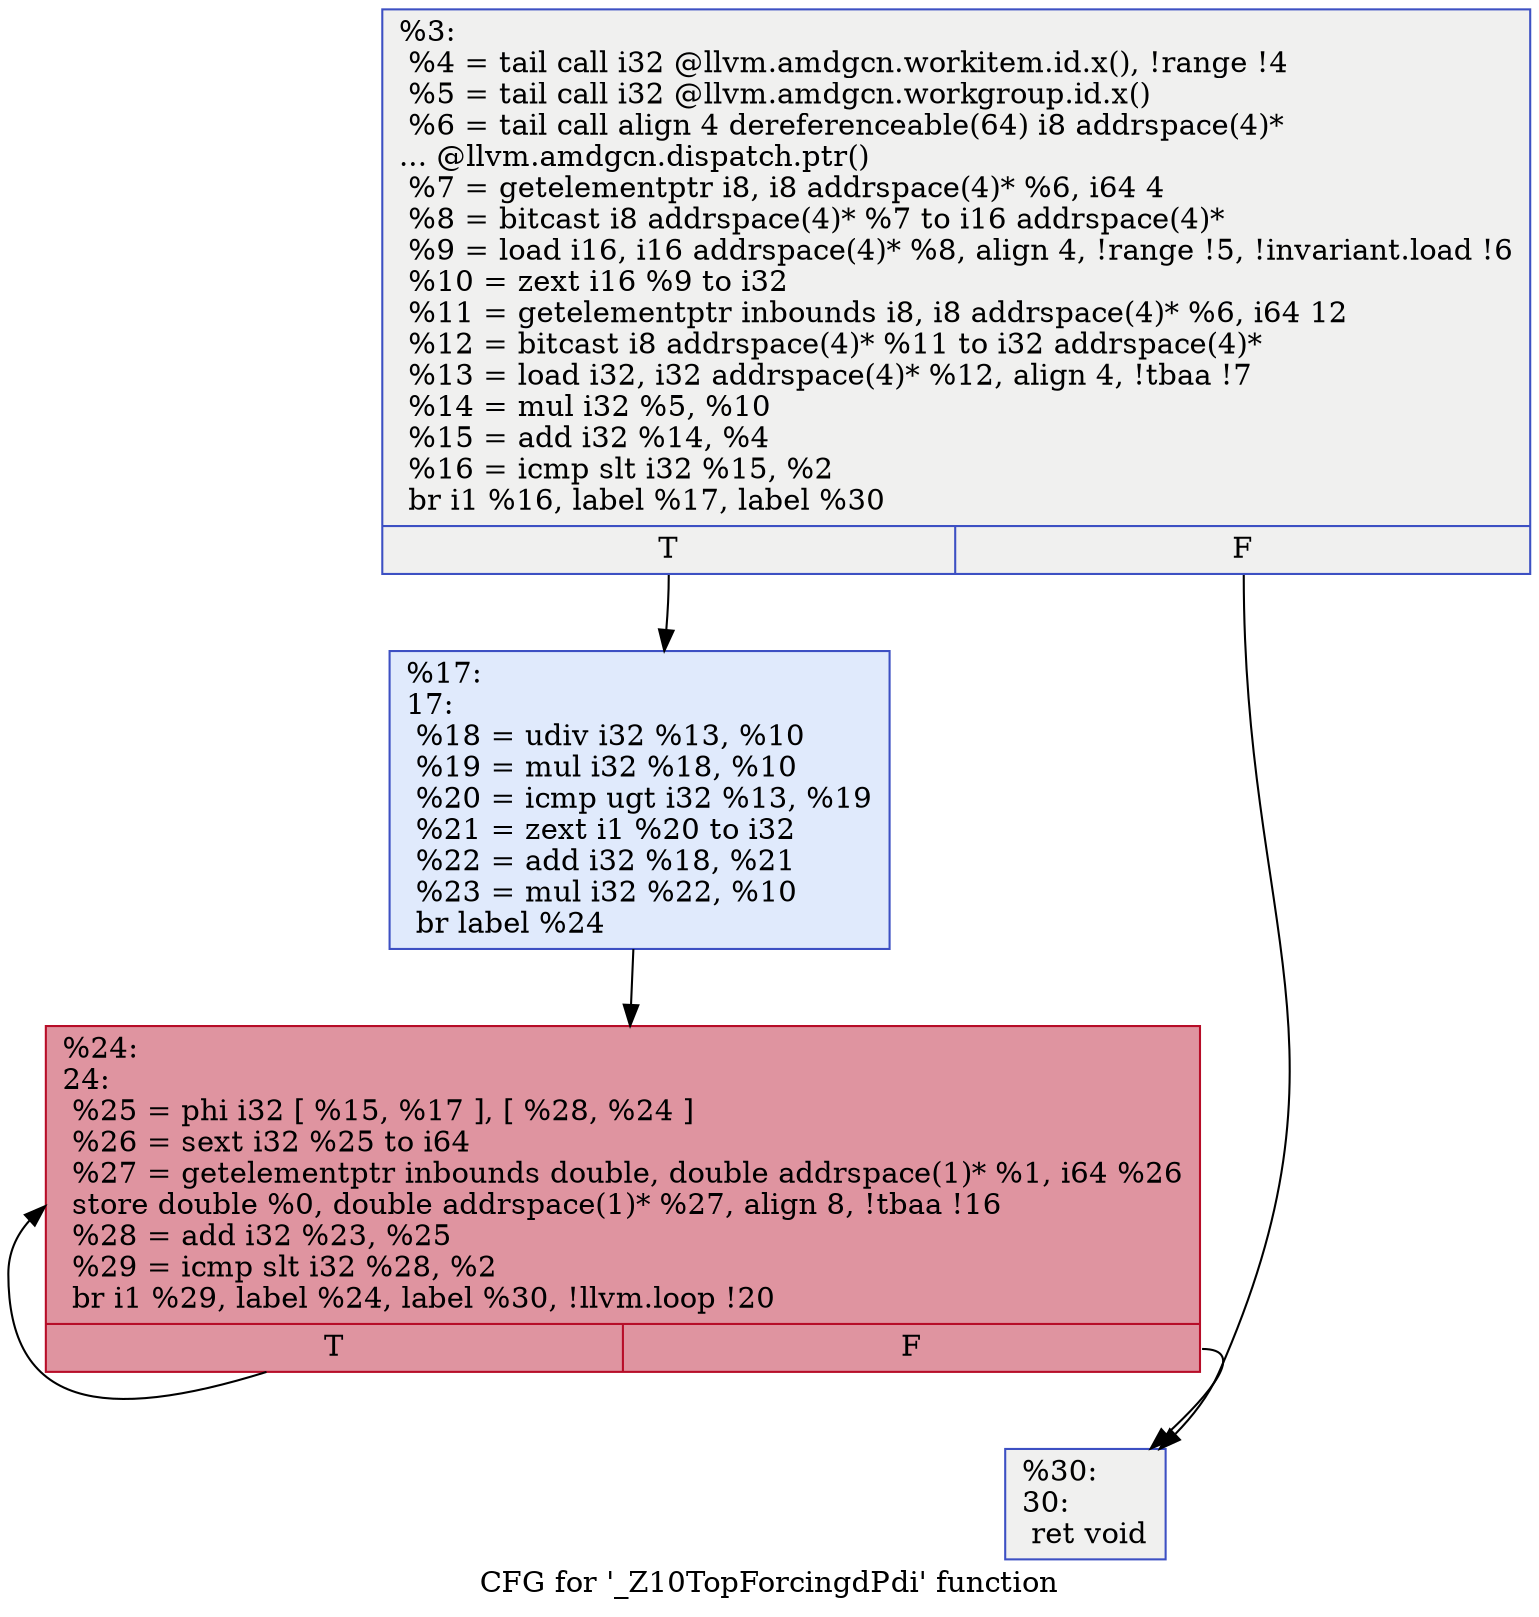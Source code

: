digraph "CFG for '_Z10TopForcingdPdi' function" {
	label="CFG for '_Z10TopForcingdPdi' function";

	Node0x4d2d360 [shape=record,color="#3d50c3ff", style=filled, fillcolor="#dedcdb70",label="{%3:\l  %4 = tail call i32 @llvm.amdgcn.workitem.id.x(), !range !4\l  %5 = tail call i32 @llvm.amdgcn.workgroup.id.x()\l  %6 = tail call align 4 dereferenceable(64) i8 addrspace(4)*\l... @llvm.amdgcn.dispatch.ptr()\l  %7 = getelementptr i8, i8 addrspace(4)* %6, i64 4\l  %8 = bitcast i8 addrspace(4)* %7 to i16 addrspace(4)*\l  %9 = load i16, i16 addrspace(4)* %8, align 4, !range !5, !invariant.load !6\l  %10 = zext i16 %9 to i32\l  %11 = getelementptr inbounds i8, i8 addrspace(4)* %6, i64 12\l  %12 = bitcast i8 addrspace(4)* %11 to i32 addrspace(4)*\l  %13 = load i32, i32 addrspace(4)* %12, align 4, !tbaa !7\l  %14 = mul i32 %5, %10\l  %15 = add i32 %14, %4\l  %16 = icmp slt i32 %15, %2\l  br i1 %16, label %17, label %30\l|{<s0>T|<s1>F}}"];
	Node0x4d2d360:s0 -> Node0x4d2e0c0;
	Node0x4d2d360:s1 -> Node0x4d2ec80;
	Node0x4d2e0c0 [shape=record,color="#3d50c3ff", style=filled, fillcolor="#b9d0f970",label="{%17:\l17:                                               \l  %18 = udiv i32 %13, %10\l  %19 = mul i32 %18, %10\l  %20 = icmp ugt i32 %13, %19\l  %21 = zext i1 %20 to i32\l  %22 = add i32 %18, %21\l  %23 = mul i32 %22, %10\l  br label %24\l}"];
	Node0x4d2e0c0 -> Node0x4d2fab0;
	Node0x4d2fab0 [shape=record,color="#b70d28ff", style=filled, fillcolor="#b70d2870",label="{%24:\l24:                                               \l  %25 = phi i32 [ %15, %17 ], [ %28, %24 ]\l  %26 = sext i32 %25 to i64\l  %27 = getelementptr inbounds double, double addrspace(1)* %1, i64 %26\l  store double %0, double addrspace(1)* %27, align 8, !tbaa !16\l  %28 = add i32 %23, %25\l  %29 = icmp slt i32 %28, %2\l  br i1 %29, label %24, label %30, !llvm.loop !20\l|{<s0>T|<s1>F}}"];
	Node0x4d2fab0:s0 -> Node0x4d2fab0;
	Node0x4d2fab0:s1 -> Node0x4d2ec80;
	Node0x4d2ec80 [shape=record,color="#3d50c3ff", style=filled, fillcolor="#dedcdb70",label="{%30:\l30:                                               \l  ret void\l}"];
}
